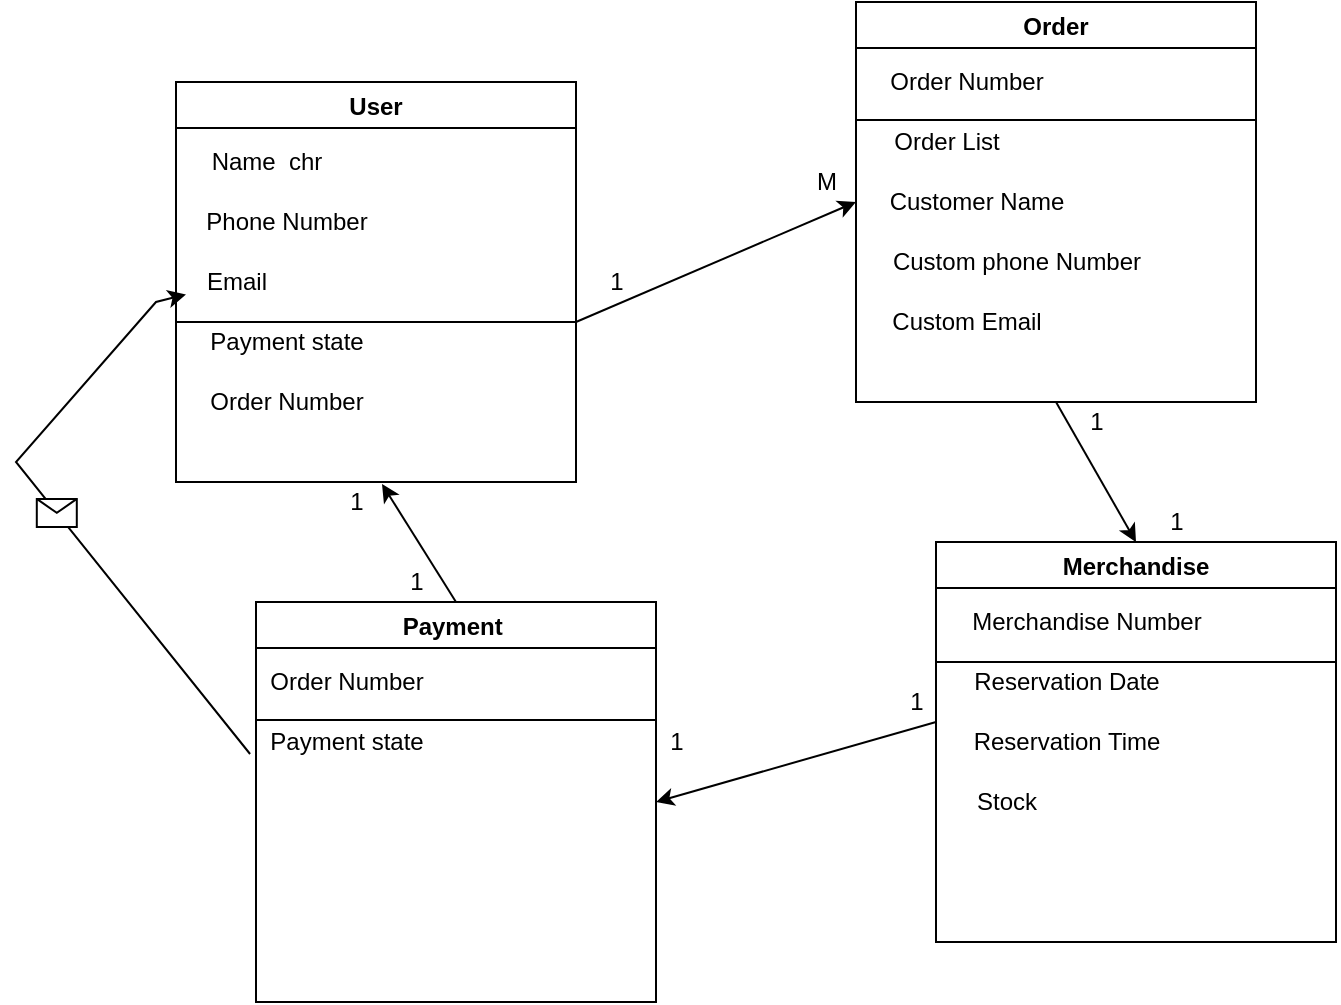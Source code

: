 <mxfile version="15.6.6" type="google"><diagram id="rQkv-CCZNHSJNw2uoUH2" name="Page-1"><mxGraphModel dx="887" dy="568" grid="1" gridSize="10" guides="1" tooltips="1" connect="1" arrows="1" fold="1" page="1" pageScale="1" pageWidth="827" pageHeight="1169" math="0" shadow="0"><root><mxCell id="0"/><mxCell id="1" parent="0"/><mxCell id="__9Tstu4Zuu_jdH4UXZh-1" value="User" style="swimlane;labelBackgroundColor=default;fontColor=default;strokeColor=default;fillColor=default;" vertex="1" parent="1"><mxGeometry x="140" y="60" width="200" height="200" as="geometry"/></mxCell><mxCell id="__9Tstu4Zuu_jdH4UXZh-2" value="Name&amp;nbsp; chr" style="text;html=1;align=center;verticalAlign=middle;resizable=0;points=[];autosize=1;strokeColor=none;fillColor=none;fontColor=default;" vertex="1" parent="__9Tstu4Zuu_jdH4UXZh-1"><mxGeometry x="10" y="30" width="70" height="20" as="geometry"/></mxCell><mxCell id="__9Tstu4Zuu_jdH4UXZh-3" value="Phone Number" style="text;html=1;align=center;verticalAlign=middle;resizable=0;points=[];autosize=1;strokeColor=none;fillColor=none;fontColor=default;" vertex="1" parent="__9Tstu4Zuu_jdH4UXZh-1"><mxGeometry x="5" y="60" width="100" height="20" as="geometry"/></mxCell><mxCell id="__9Tstu4Zuu_jdH4UXZh-4" value="Email&lt;br&gt;" style="text;html=1;align=center;verticalAlign=middle;resizable=0;points=[];autosize=1;strokeColor=none;fillColor=none;fontColor=default;" vertex="1" parent="__9Tstu4Zuu_jdH4UXZh-1"><mxGeometry x="5" y="90" width="50" height="20" as="geometry"/></mxCell><mxCell id="__9Tstu4Zuu_jdH4UXZh-6" value="Payment state&lt;br&gt;" style="text;html=1;align=center;verticalAlign=middle;resizable=0;points=[];autosize=1;strokeColor=none;fillColor=none;fontColor=default;" vertex="1" parent="__9Tstu4Zuu_jdH4UXZh-1"><mxGeometry x="10" y="120" width="90" height="20" as="geometry"/></mxCell><mxCell id="__9Tstu4Zuu_jdH4UXZh-36" value="Order Number" style="text;html=1;align=center;verticalAlign=middle;resizable=0;points=[];autosize=1;strokeColor=none;fillColor=none;fontColor=default;" vertex="1" parent="__9Tstu4Zuu_jdH4UXZh-1"><mxGeometry x="10" y="150" width="90" height="20" as="geometry"/></mxCell><mxCell id="__9Tstu4Zuu_jdH4UXZh-7" value="Merchandise" style="swimlane;labelBackgroundColor=default;fontColor=default;strokeColor=default;fillColor=default;" vertex="1" parent="1"><mxGeometry x="520" y="290" width="200" height="200" as="geometry"/></mxCell><mxCell id="__9Tstu4Zuu_jdH4UXZh-8" value="Reservation Date&lt;br&gt;" style="text;html=1;align=center;verticalAlign=middle;resizable=0;points=[];autosize=1;strokeColor=none;fillColor=none;fontColor=default;" vertex="1" parent="__9Tstu4Zuu_jdH4UXZh-7"><mxGeometry x="10" y="60" width="110" height="20" as="geometry"/></mxCell><mxCell id="__9Tstu4Zuu_jdH4UXZh-9" value="Reservation Time" style="text;html=1;align=center;verticalAlign=middle;resizable=0;points=[];autosize=1;strokeColor=none;fillColor=none;fontColor=default;" vertex="1" parent="__9Tstu4Zuu_jdH4UXZh-7"><mxGeometry x="10" y="90" width="110" height="20" as="geometry"/></mxCell><mxCell id="__9Tstu4Zuu_jdH4UXZh-10" value="Merchandise Number" style="text;html=1;align=center;verticalAlign=middle;resizable=0;points=[];autosize=1;strokeColor=none;fillColor=none;fontColor=default;" vertex="1" parent="__9Tstu4Zuu_jdH4UXZh-7"><mxGeometry x="10" y="30" width="130" height="20" as="geometry"/></mxCell><mxCell id="__9Tstu4Zuu_jdH4UXZh-11" value="Stock" style="text;html=1;align=center;verticalAlign=middle;resizable=0;points=[];autosize=1;strokeColor=none;fillColor=none;fontColor=default;" vertex="1" parent="__9Tstu4Zuu_jdH4UXZh-7"><mxGeometry x="10" y="120" width="50" height="20" as="geometry"/></mxCell><mxCell id="__9Tstu4Zuu_jdH4UXZh-12" value="Payment " style="swimlane;labelBackgroundColor=default;fontColor=default;strokeColor=default;fillColor=default;" vertex="1" parent="1"><mxGeometry x="180" y="320" width="200" height="200" as="geometry"/></mxCell><mxCell id="__9Tstu4Zuu_jdH4UXZh-13" value="Order Number" style="text;html=1;align=center;verticalAlign=middle;resizable=0;points=[];autosize=1;strokeColor=none;fillColor=none;fontColor=default;" vertex="1" parent="__9Tstu4Zuu_jdH4UXZh-12"><mxGeometry y="30" width="90" height="20" as="geometry"/></mxCell><mxCell id="__9Tstu4Zuu_jdH4UXZh-21" value="Payment state" style="text;html=1;align=center;verticalAlign=middle;resizable=0;points=[];autosize=1;strokeColor=none;fillColor=none;fontColor=default;" vertex="1" parent="__9Tstu4Zuu_jdH4UXZh-12"><mxGeometry y="60" width="90" height="20" as="geometry"/></mxCell><mxCell id="__9Tstu4Zuu_jdH4UXZh-40" value="" style="endArrow=none;html=1;rounded=0;labelBackgroundColor=default;fontColor=default;strokeColor=default;" edge="1" parent="__9Tstu4Zuu_jdH4UXZh-12"><mxGeometry width="50" height="50" relative="1" as="geometry"><mxPoint x="200" y="59" as="sourcePoint"/><mxPoint y="59" as="targetPoint"/><Array as="points"><mxPoint x="100" y="59"/></Array></mxGeometry></mxCell><mxCell id="__9Tstu4Zuu_jdH4UXZh-14" value="Order" style="swimlane;labelBackgroundColor=default;fontColor=default;strokeColor=default;fillColor=default;" vertex="1" parent="1"><mxGeometry x="480" y="20" width="200" height="200" as="geometry"/></mxCell><mxCell id="__9Tstu4Zuu_jdH4UXZh-15" value="Order Number" style="text;html=1;align=center;verticalAlign=middle;resizable=0;points=[];autosize=1;strokeColor=none;fillColor=none;fontColor=default;" vertex="1" parent="__9Tstu4Zuu_jdH4UXZh-14"><mxGeometry x="10" y="30" width="90" height="20" as="geometry"/></mxCell><mxCell id="__9Tstu4Zuu_jdH4UXZh-16" value="Order List" style="text;html=1;align=center;verticalAlign=middle;resizable=0;points=[];autosize=1;strokeColor=none;fillColor=none;fontColor=default;" vertex="1" parent="__9Tstu4Zuu_jdH4UXZh-14"><mxGeometry x="10" y="60" width="70" height="20" as="geometry"/></mxCell><mxCell id="__9Tstu4Zuu_jdH4UXZh-17" value="Customer Name" style="text;html=1;align=center;verticalAlign=middle;resizable=0;points=[];autosize=1;strokeColor=none;fillColor=none;fontColor=default;" vertex="1" parent="__9Tstu4Zuu_jdH4UXZh-14"><mxGeometry x="10" y="90" width="100" height="20" as="geometry"/></mxCell><mxCell id="__9Tstu4Zuu_jdH4UXZh-18" value="Custom phone Number" style="text;html=1;align=center;verticalAlign=middle;resizable=0;points=[];autosize=1;strokeColor=none;fillColor=none;fontColor=default;" vertex="1" parent="__9Tstu4Zuu_jdH4UXZh-14"><mxGeometry x="10" y="120" width="140" height="20" as="geometry"/></mxCell><mxCell id="__9Tstu4Zuu_jdH4UXZh-19" value="Custom Email" style="text;html=1;align=center;verticalAlign=middle;resizable=0;points=[];autosize=1;strokeColor=none;fillColor=none;fontColor=default;" vertex="1" parent="__9Tstu4Zuu_jdH4UXZh-14"><mxGeometry x="10" y="150" width="90" height="20" as="geometry"/></mxCell><mxCell id="__9Tstu4Zuu_jdH4UXZh-39" value="" style="endArrow=none;html=1;rounded=0;labelBackgroundColor=default;fontColor=default;strokeColor=default;" edge="1" parent="__9Tstu4Zuu_jdH4UXZh-14"><mxGeometry width="50" height="50" relative="1" as="geometry"><mxPoint x="200" y="59" as="sourcePoint"/><mxPoint y="59" as="targetPoint"/><Array as="points"><mxPoint x="90" y="59"/></Array></mxGeometry></mxCell><mxCell id="__9Tstu4Zuu_jdH4UXZh-22" value="" style="endArrow=classic;html=1;rounded=0;labelBackgroundColor=default;fontColor=default;strokeColor=default;entryX=0;entryY=0.5;entryDx=0;entryDy=0;" edge="1" parent="1" target="__9Tstu4Zuu_jdH4UXZh-14"><mxGeometry width="50" height="50" relative="1" as="geometry"><mxPoint x="340" y="180" as="sourcePoint"/><mxPoint x="390" y="130" as="targetPoint"/></mxGeometry></mxCell><mxCell id="__9Tstu4Zuu_jdH4UXZh-23" value="1" style="text;html=1;align=center;verticalAlign=middle;resizable=0;points=[];autosize=1;strokeColor=none;fillColor=none;fontColor=default;" vertex="1" parent="1"><mxGeometry x="350" y="150" width="20" height="20" as="geometry"/></mxCell><mxCell id="__9Tstu4Zuu_jdH4UXZh-24" value="M" style="text;html=1;align=center;verticalAlign=middle;resizable=0;points=[];autosize=1;strokeColor=none;fillColor=none;fontColor=default;" vertex="1" parent="1"><mxGeometry x="450" y="100" width="30" height="20" as="geometry"/></mxCell><mxCell id="__9Tstu4Zuu_jdH4UXZh-26" value="" style="endArrow=classic;html=1;rounded=0;labelBackgroundColor=default;fontColor=default;strokeColor=default;entryX=0.5;entryY=0;entryDx=0;entryDy=0;exitX=0.5;exitY=1;exitDx=0;exitDy=0;" edge="1" parent="1" source="__9Tstu4Zuu_jdH4UXZh-14" target="__9Tstu4Zuu_jdH4UXZh-7"><mxGeometry width="50" height="50" relative="1" as="geometry"><mxPoint x="570" y="280" as="sourcePoint"/><mxPoint x="620" y="230" as="targetPoint"/></mxGeometry></mxCell><mxCell id="__9Tstu4Zuu_jdH4UXZh-27" value="1" style="text;html=1;align=center;verticalAlign=middle;resizable=0;points=[];autosize=1;strokeColor=none;fillColor=none;fontColor=default;" vertex="1" parent="1"><mxGeometry x="590" y="220" width="20" height="20" as="geometry"/></mxCell><mxCell id="__9Tstu4Zuu_jdH4UXZh-28" value="1" style="text;html=1;align=center;verticalAlign=middle;resizable=0;points=[];autosize=1;strokeColor=none;fillColor=none;fontColor=default;" vertex="1" parent="1"><mxGeometry x="630" y="270" width="20" height="20" as="geometry"/></mxCell><mxCell id="__9Tstu4Zuu_jdH4UXZh-29" value="" style="endArrow=classic;html=1;rounded=0;labelBackgroundColor=default;fontColor=default;strokeColor=default;entryX=1;entryY=0.5;entryDx=0;entryDy=0;" edge="1" parent="1" target="__9Tstu4Zuu_jdH4UXZh-12"><mxGeometry width="50" height="50" relative="1" as="geometry"><mxPoint x="520" y="380" as="sourcePoint"/><mxPoint x="440" y="240" as="targetPoint"/></mxGeometry></mxCell><mxCell id="__9Tstu4Zuu_jdH4UXZh-30" value="1" style="text;html=1;align=center;verticalAlign=middle;resizable=0;points=[];autosize=1;strokeColor=none;fillColor=none;fontColor=default;" vertex="1" parent="1"><mxGeometry x="380" y="380" width="20" height="20" as="geometry"/></mxCell><mxCell id="__9Tstu4Zuu_jdH4UXZh-31" value="1" style="text;html=1;align=center;verticalAlign=middle;resizable=0;points=[];autosize=1;strokeColor=none;fillColor=none;fontColor=default;" vertex="1" parent="1"><mxGeometry x="500" y="360" width="20" height="20" as="geometry"/></mxCell><mxCell id="__9Tstu4Zuu_jdH4UXZh-32" value="" style="endArrow=classic;html=1;rounded=0;labelBackgroundColor=default;fontColor=default;strokeColor=default;entryX=1.15;entryY=0.05;entryDx=0;entryDy=0;exitX=0.5;exitY=0;exitDx=0;exitDy=0;entryPerimeter=0;" edge="1" parent="1" source="__9Tstu4Zuu_jdH4UXZh-12" target="__9Tstu4Zuu_jdH4UXZh-33"><mxGeometry width="50" height="50" relative="1" as="geometry"><mxPoint x="390" y="290" as="sourcePoint"/><mxPoint x="260" y="300" as="targetPoint"/></mxGeometry></mxCell><mxCell id="__9Tstu4Zuu_jdH4UXZh-33" value="1" style="text;html=1;align=center;verticalAlign=middle;resizable=0;points=[];autosize=1;strokeColor=none;fillColor=none;fontColor=default;" vertex="1" parent="1"><mxGeometry x="220" y="260" width="20" height="20" as="geometry"/></mxCell><mxCell id="__9Tstu4Zuu_jdH4UXZh-34" value="1" style="text;html=1;align=center;verticalAlign=middle;resizable=0;points=[];autosize=1;strokeColor=none;fillColor=none;fontColor=default;" vertex="1" parent="1"><mxGeometry x="250" y="300" width="20" height="20" as="geometry"/></mxCell><mxCell id="__9Tstu4Zuu_jdH4UXZh-37" value="" style="endArrow=none;html=1;rounded=0;labelBackgroundColor=default;fontColor=default;strokeColor=default;" edge="1" parent="1"><mxGeometry width="50" height="50" relative="1" as="geometry"><mxPoint x="520" y="350" as="sourcePoint"/><mxPoint x="720" y="350" as="targetPoint"/><Array as="points"><mxPoint x="600" y="350"/></Array></mxGeometry></mxCell><mxCell id="__9Tstu4Zuu_jdH4UXZh-38" value="" style="endArrow=none;html=1;rounded=0;labelBackgroundColor=default;fontColor=default;strokeColor=default;" edge="1" parent="1"><mxGeometry width="50" height="50" relative="1" as="geometry"><mxPoint x="340" y="180" as="sourcePoint"/><mxPoint x="140" y="180" as="targetPoint"/><Array as="points"><mxPoint x="230" y="180"/></Array></mxGeometry></mxCell><mxCell id="__9Tstu4Zuu_jdH4UXZh-41" value="" style="endArrow=classic;html=1;rounded=0;labelBackgroundColor=default;fontColor=default;strokeColor=default;exitX=-0.033;exitY=0.8;exitDx=0;exitDy=0;exitPerimeter=0;" edge="1" parent="1" source="__9Tstu4Zuu_jdH4UXZh-21" target="__9Tstu4Zuu_jdH4UXZh-4"><mxGeometry relative="1" as="geometry"><mxPoint x="100" y="330" as="sourcePoint"/><mxPoint x="200" y="260" as="targetPoint"/><Array as="points"><mxPoint x="60" y="250"/><mxPoint x="130" y="170"/></Array></mxGeometry></mxCell><mxCell id="__9Tstu4Zuu_jdH4UXZh-42" value="" style="shape=message;html=1;outlineConnect=0;labelBackgroundColor=default;fontColor=default;strokeColor=default;fillColor=default;" vertex="1" parent="__9Tstu4Zuu_jdH4UXZh-41"><mxGeometry width="20" height="14" relative="1" as="geometry"><mxPoint x="-10" y="-7" as="offset"/></mxGeometry></mxCell></root></mxGraphModel></diagram></mxfile>